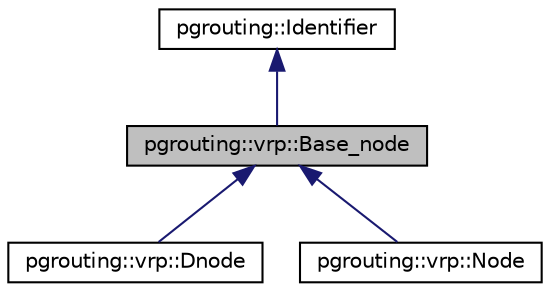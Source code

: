 digraph "pgrouting::vrp::Base_node"
{
  edge [fontname="Helvetica",fontsize="10",labelfontname="Helvetica",labelfontsize="10"];
  node [fontname="Helvetica",fontsize="10",shape=record];
  Node0 [label="pgrouting::vrp::Base_node",height=0.2,width=0.4,color="black", fillcolor="grey75", style="filled", fontcolor="black"];
  Node1 -> Node0 [dir="back",color="midnightblue",fontsize="10",style="solid",fontname="Helvetica"];
  Node1 [label="pgrouting::Identifier",height=0.2,width=0.4,color="black", fillcolor="white", style="filled",URL="$classpgrouting_1_1Identifier.html"];
  Node0 -> Node2 [dir="back",color="midnightblue",fontsize="10",style="solid",fontname="Helvetica"];
  Node2 [label="pgrouting::vrp::Dnode",height=0.2,width=0.4,color="black", fillcolor="white", style="filled",URL="$classpgrouting_1_1vrp_1_1Dnode.html",tooltip="The Dnode class defines a the basic operations when data is a matrix. "];
  Node0 -> Node3 [dir="back",color="midnightblue",fontsize="10",style="solid",fontname="Helvetica"];
  Node3 [label="pgrouting::vrp::Node",height=0.2,width=0.4,color="black", fillcolor="white", style="filled",URL="$classpgrouting_1_1vrp_1_1Node.html",tooltip="The Node class defines a point in 2D space with an id. "];
}
